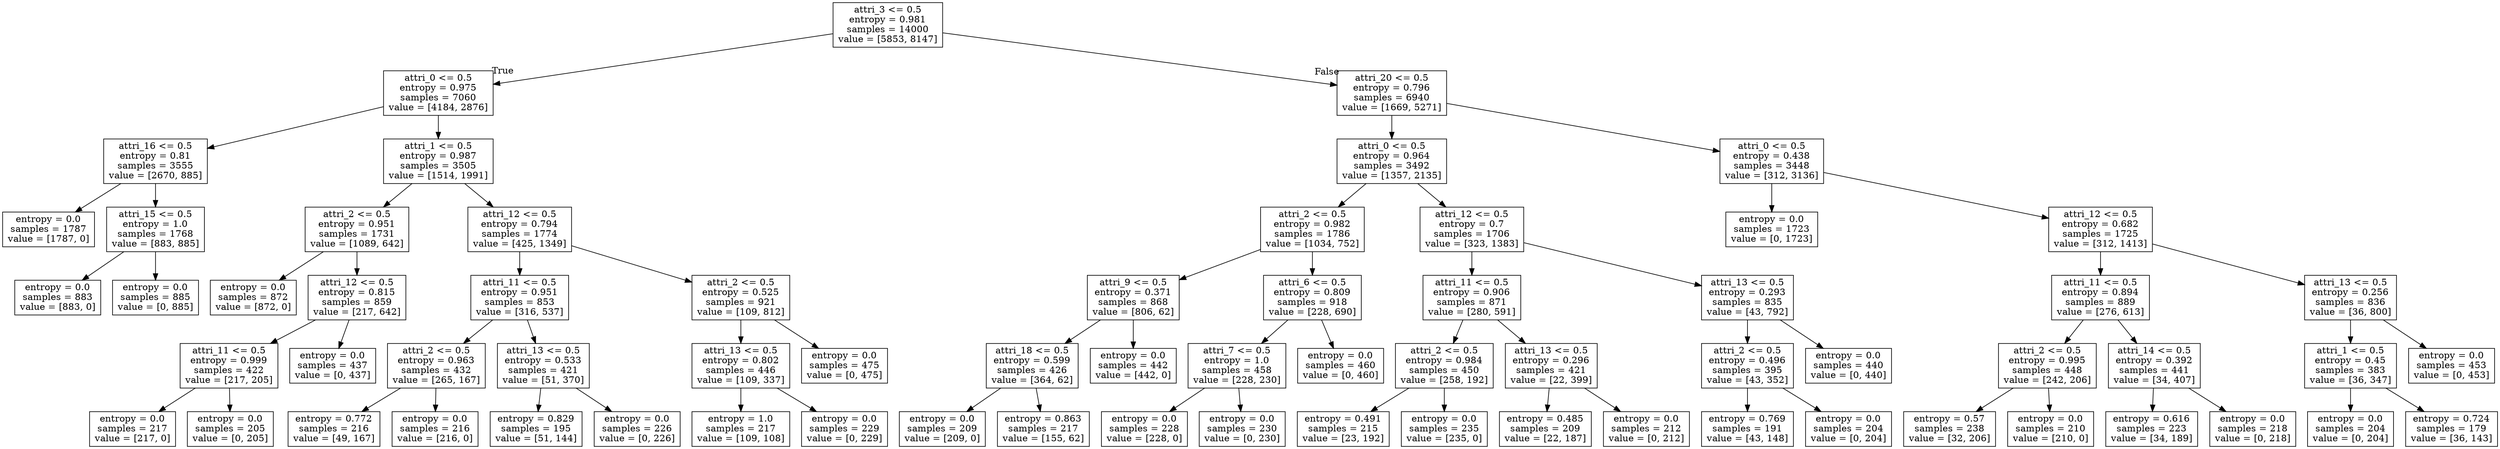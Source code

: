 digraph Tree {
node [shape=box] ;
0 [label="attri_3 <= 0.5\nentropy = 0.981\nsamples = 14000\nvalue = [5853, 8147]"] ;
1 [label="attri_0 <= 0.5\nentropy = 0.975\nsamples = 7060\nvalue = [4184, 2876]"] ;
0 -> 1 [labeldistance=2.5, labelangle=45, headlabel="True"] ;
2 [label="attri_16 <= 0.5\nentropy = 0.81\nsamples = 3555\nvalue = [2670, 885]"] ;
1 -> 2 ;
3 [label="entropy = 0.0\nsamples = 1787\nvalue = [1787, 0]"] ;
2 -> 3 ;
4 [label="attri_15 <= 0.5\nentropy = 1.0\nsamples = 1768\nvalue = [883, 885]"] ;
2 -> 4 ;
5 [label="entropy = 0.0\nsamples = 883\nvalue = [883, 0]"] ;
4 -> 5 ;
6 [label="entropy = 0.0\nsamples = 885\nvalue = [0, 885]"] ;
4 -> 6 ;
7 [label="attri_1 <= 0.5\nentropy = 0.987\nsamples = 3505\nvalue = [1514, 1991]"] ;
1 -> 7 ;
8 [label="attri_2 <= 0.5\nentropy = 0.951\nsamples = 1731\nvalue = [1089, 642]"] ;
7 -> 8 ;
9 [label="entropy = 0.0\nsamples = 872\nvalue = [872, 0]"] ;
8 -> 9 ;
10 [label="attri_12 <= 0.5\nentropy = 0.815\nsamples = 859\nvalue = [217, 642]"] ;
8 -> 10 ;
11 [label="attri_11 <= 0.5\nentropy = 0.999\nsamples = 422\nvalue = [217, 205]"] ;
10 -> 11 ;
12 [label="entropy = 0.0\nsamples = 217\nvalue = [217, 0]"] ;
11 -> 12 ;
13 [label="entropy = 0.0\nsamples = 205\nvalue = [0, 205]"] ;
11 -> 13 ;
14 [label="entropy = 0.0\nsamples = 437\nvalue = [0, 437]"] ;
10 -> 14 ;
15 [label="attri_12 <= 0.5\nentropy = 0.794\nsamples = 1774\nvalue = [425, 1349]"] ;
7 -> 15 ;
16 [label="attri_11 <= 0.5\nentropy = 0.951\nsamples = 853\nvalue = [316, 537]"] ;
15 -> 16 ;
17 [label="attri_2 <= 0.5\nentropy = 0.963\nsamples = 432\nvalue = [265, 167]"] ;
16 -> 17 ;
18 [label="entropy = 0.772\nsamples = 216\nvalue = [49, 167]"] ;
17 -> 18 ;
19 [label="entropy = 0.0\nsamples = 216\nvalue = [216, 0]"] ;
17 -> 19 ;
20 [label="attri_13 <= 0.5\nentropy = 0.533\nsamples = 421\nvalue = [51, 370]"] ;
16 -> 20 ;
21 [label="entropy = 0.829\nsamples = 195\nvalue = [51, 144]"] ;
20 -> 21 ;
22 [label="entropy = 0.0\nsamples = 226\nvalue = [0, 226]"] ;
20 -> 22 ;
23 [label="attri_2 <= 0.5\nentropy = 0.525\nsamples = 921\nvalue = [109, 812]"] ;
15 -> 23 ;
24 [label="attri_13 <= 0.5\nentropy = 0.802\nsamples = 446\nvalue = [109, 337]"] ;
23 -> 24 ;
25 [label="entropy = 1.0\nsamples = 217\nvalue = [109, 108]"] ;
24 -> 25 ;
26 [label="entropy = 0.0\nsamples = 229\nvalue = [0, 229]"] ;
24 -> 26 ;
27 [label="entropy = 0.0\nsamples = 475\nvalue = [0, 475]"] ;
23 -> 27 ;
28 [label="attri_20 <= 0.5\nentropy = 0.796\nsamples = 6940\nvalue = [1669, 5271]"] ;
0 -> 28 [labeldistance=2.5, labelangle=-45, headlabel="False"] ;
29 [label="attri_0 <= 0.5\nentropy = 0.964\nsamples = 3492\nvalue = [1357, 2135]"] ;
28 -> 29 ;
30 [label="attri_2 <= 0.5\nentropy = 0.982\nsamples = 1786\nvalue = [1034, 752]"] ;
29 -> 30 ;
31 [label="attri_9 <= 0.5\nentropy = 0.371\nsamples = 868\nvalue = [806, 62]"] ;
30 -> 31 ;
32 [label="attri_18 <= 0.5\nentropy = 0.599\nsamples = 426\nvalue = [364, 62]"] ;
31 -> 32 ;
33 [label="entropy = 0.0\nsamples = 209\nvalue = [209, 0]"] ;
32 -> 33 ;
34 [label="entropy = 0.863\nsamples = 217\nvalue = [155, 62]"] ;
32 -> 34 ;
35 [label="entropy = 0.0\nsamples = 442\nvalue = [442, 0]"] ;
31 -> 35 ;
36 [label="attri_6 <= 0.5\nentropy = 0.809\nsamples = 918\nvalue = [228, 690]"] ;
30 -> 36 ;
37 [label="attri_7 <= 0.5\nentropy = 1.0\nsamples = 458\nvalue = [228, 230]"] ;
36 -> 37 ;
38 [label="entropy = 0.0\nsamples = 228\nvalue = [228, 0]"] ;
37 -> 38 ;
39 [label="entropy = 0.0\nsamples = 230\nvalue = [0, 230]"] ;
37 -> 39 ;
40 [label="entropy = 0.0\nsamples = 460\nvalue = [0, 460]"] ;
36 -> 40 ;
41 [label="attri_12 <= 0.5\nentropy = 0.7\nsamples = 1706\nvalue = [323, 1383]"] ;
29 -> 41 ;
42 [label="attri_11 <= 0.5\nentropy = 0.906\nsamples = 871\nvalue = [280, 591]"] ;
41 -> 42 ;
43 [label="attri_2 <= 0.5\nentropy = 0.984\nsamples = 450\nvalue = [258, 192]"] ;
42 -> 43 ;
44 [label="entropy = 0.491\nsamples = 215\nvalue = [23, 192]"] ;
43 -> 44 ;
45 [label="entropy = 0.0\nsamples = 235\nvalue = [235, 0]"] ;
43 -> 45 ;
46 [label="attri_13 <= 0.5\nentropy = 0.296\nsamples = 421\nvalue = [22, 399]"] ;
42 -> 46 ;
47 [label="entropy = 0.485\nsamples = 209\nvalue = [22, 187]"] ;
46 -> 47 ;
48 [label="entropy = 0.0\nsamples = 212\nvalue = [0, 212]"] ;
46 -> 48 ;
49 [label="attri_13 <= 0.5\nentropy = 0.293\nsamples = 835\nvalue = [43, 792]"] ;
41 -> 49 ;
50 [label="attri_2 <= 0.5\nentropy = 0.496\nsamples = 395\nvalue = [43, 352]"] ;
49 -> 50 ;
51 [label="entropy = 0.769\nsamples = 191\nvalue = [43, 148]"] ;
50 -> 51 ;
52 [label="entropy = 0.0\nsamples = 204\nvalue = [0, 204]"] ;
50 -> 52 ;
53 [label="entropy = 0.0\nsamples = 440\nvalue = [0, 440]"] ;
49 -> 53 ;
54 [label="attri_0 <= 0.5\nentropy = 0.438\nsamples = 3448\nvalue = [312, 3136]"] ;
28 -> 54 ;
55 [label="entropy = 0.0\nsamples = 1723\nvalue = [0, 1723]"] ;
54 -> 55 ;
56 [label="attri_12 <= 0.5\nentropy = 0.682\nsamples = 1725\nvalue = [312, 1413]"] ;
54 -> 56 ;
57 [label="attri_11 <= 0.5\nentropy = 0.894\nsamples = 889\nvalue = [276, 613]"] ;
56 -> 57 ;
58 [label="attri_2 <= 0.5\nentropy = 0.995\nsamples = 448\nvalue = [242, 206]"] ;
57 -> 58 ;
59 [label="entropy = 0.57\nsamples = 238\nvalue = [32, 206]"] ;
58 -> 59 ;
60 [label="entropy = 0.0\nsamples = 210\nvalue = [210, 0]"] ;
58 -> 60 ;
61 [label="attri_14 <= 0.5\nentropy = 0.392\nsamples = 441\nvalue = [34, 407]"] ;
57 -> 61 ;
62 [label="entropy = 0.616\nsamples = 223\nvalue = [34, 189]"] ;
61 -> 62 ;
63 [label="entropy = 0.0\nsamples = 218\nvalue = [0, 218]"] ;
61 -> 63 ;
64 [label="attri_13 <= 0.5\nentropy = 0.256\nsamples = 836\nvalue = [36, 800]"] ;
56 -> 64 ;
65 [label="attri_1 <= 0.5\nentropy = 0.45\nsamples = 383\nvalue = [36, 347]"] ;
64 -> 65 ;
66 [label="entropy = 0.0\nsamples = 204\nvalue = [0, 204]"] ;
65 -> 66 ;
67 [label="entropy = 0.724\nsamples = 179\nvalue = [36, 143]"] ;
65 -> 67 ;
68 [label="entropy = 0.0\nsamples = 453\nvalue = [0, 453]"] ;
64 -> 68 ;
}